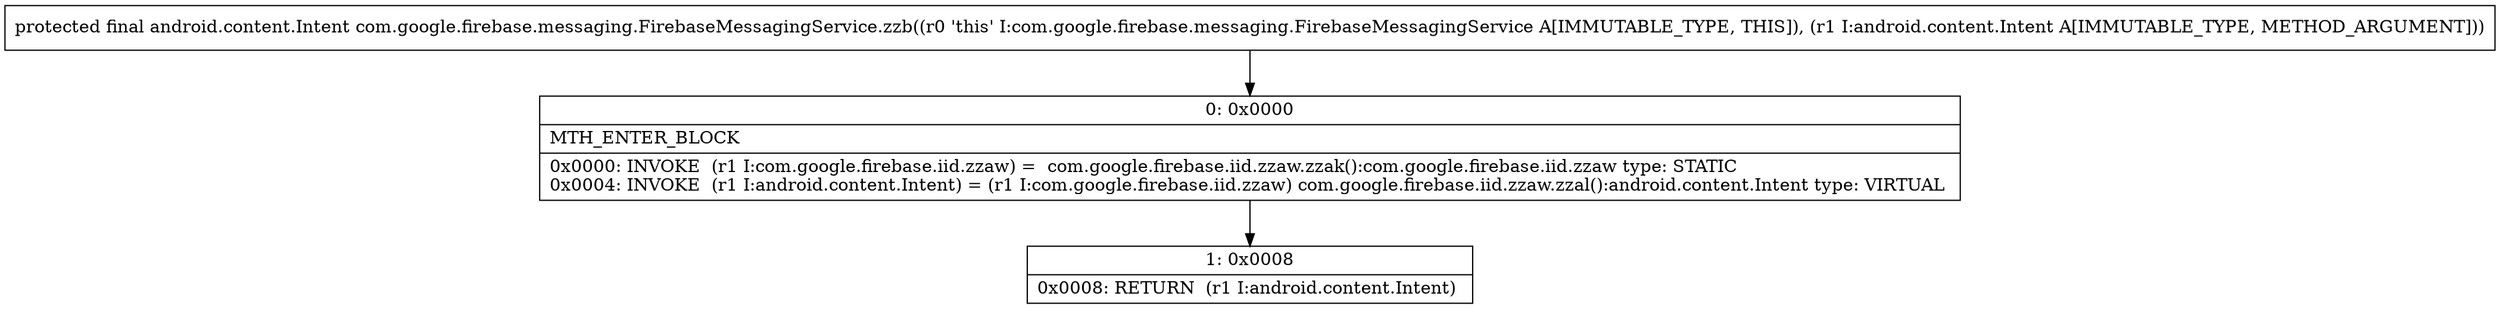 digraph "CFG forcom.google.firebase.messaging.FirebaseMessagingService.zzb(Landroid\/content\/Intent;)Landroid\/content\/Intent;" {
Node_0 [shape=record,label="{0\:\ 0x0000|MTH_ENTER_BLOCK\l|0x0000: INVOKE  (r1 I:com.google.firebase.iid.zzaw) =  com.google.firebase.iid.zzaw.zzak():com.google.firebase.iid.zzaw type: STATIC \l0x0004: INVOKE  (r1 I:android.content.Intent) = (r1 I:com.google.firebase.iid.zzaw) com.google.firebase.iid.zzaw.zzal():android.content.Intent type: VIRTUAL \l}"];
Node_1 [shape=record,label="{1\:\ 0x0008|0x0008: RETURN  (r1 I:android.content.Intent) \l}"];
MethodNode[shape=record,label="{protected final android.content.Intent com.google.firebase.messaging.FirebaseMessagingService.zzb((r0 'this' I:com.google.firebase.messaging.FirebaseMessagingService A[IMMUTABLE_TYPE, THIS]), (r1 I:android.content.Intent A[IMMUTABLE_TYPE, METHOD_ARGUMENT])) }"];
MethodNode -> Node_0;
Node_0 -> Node_1;
}

